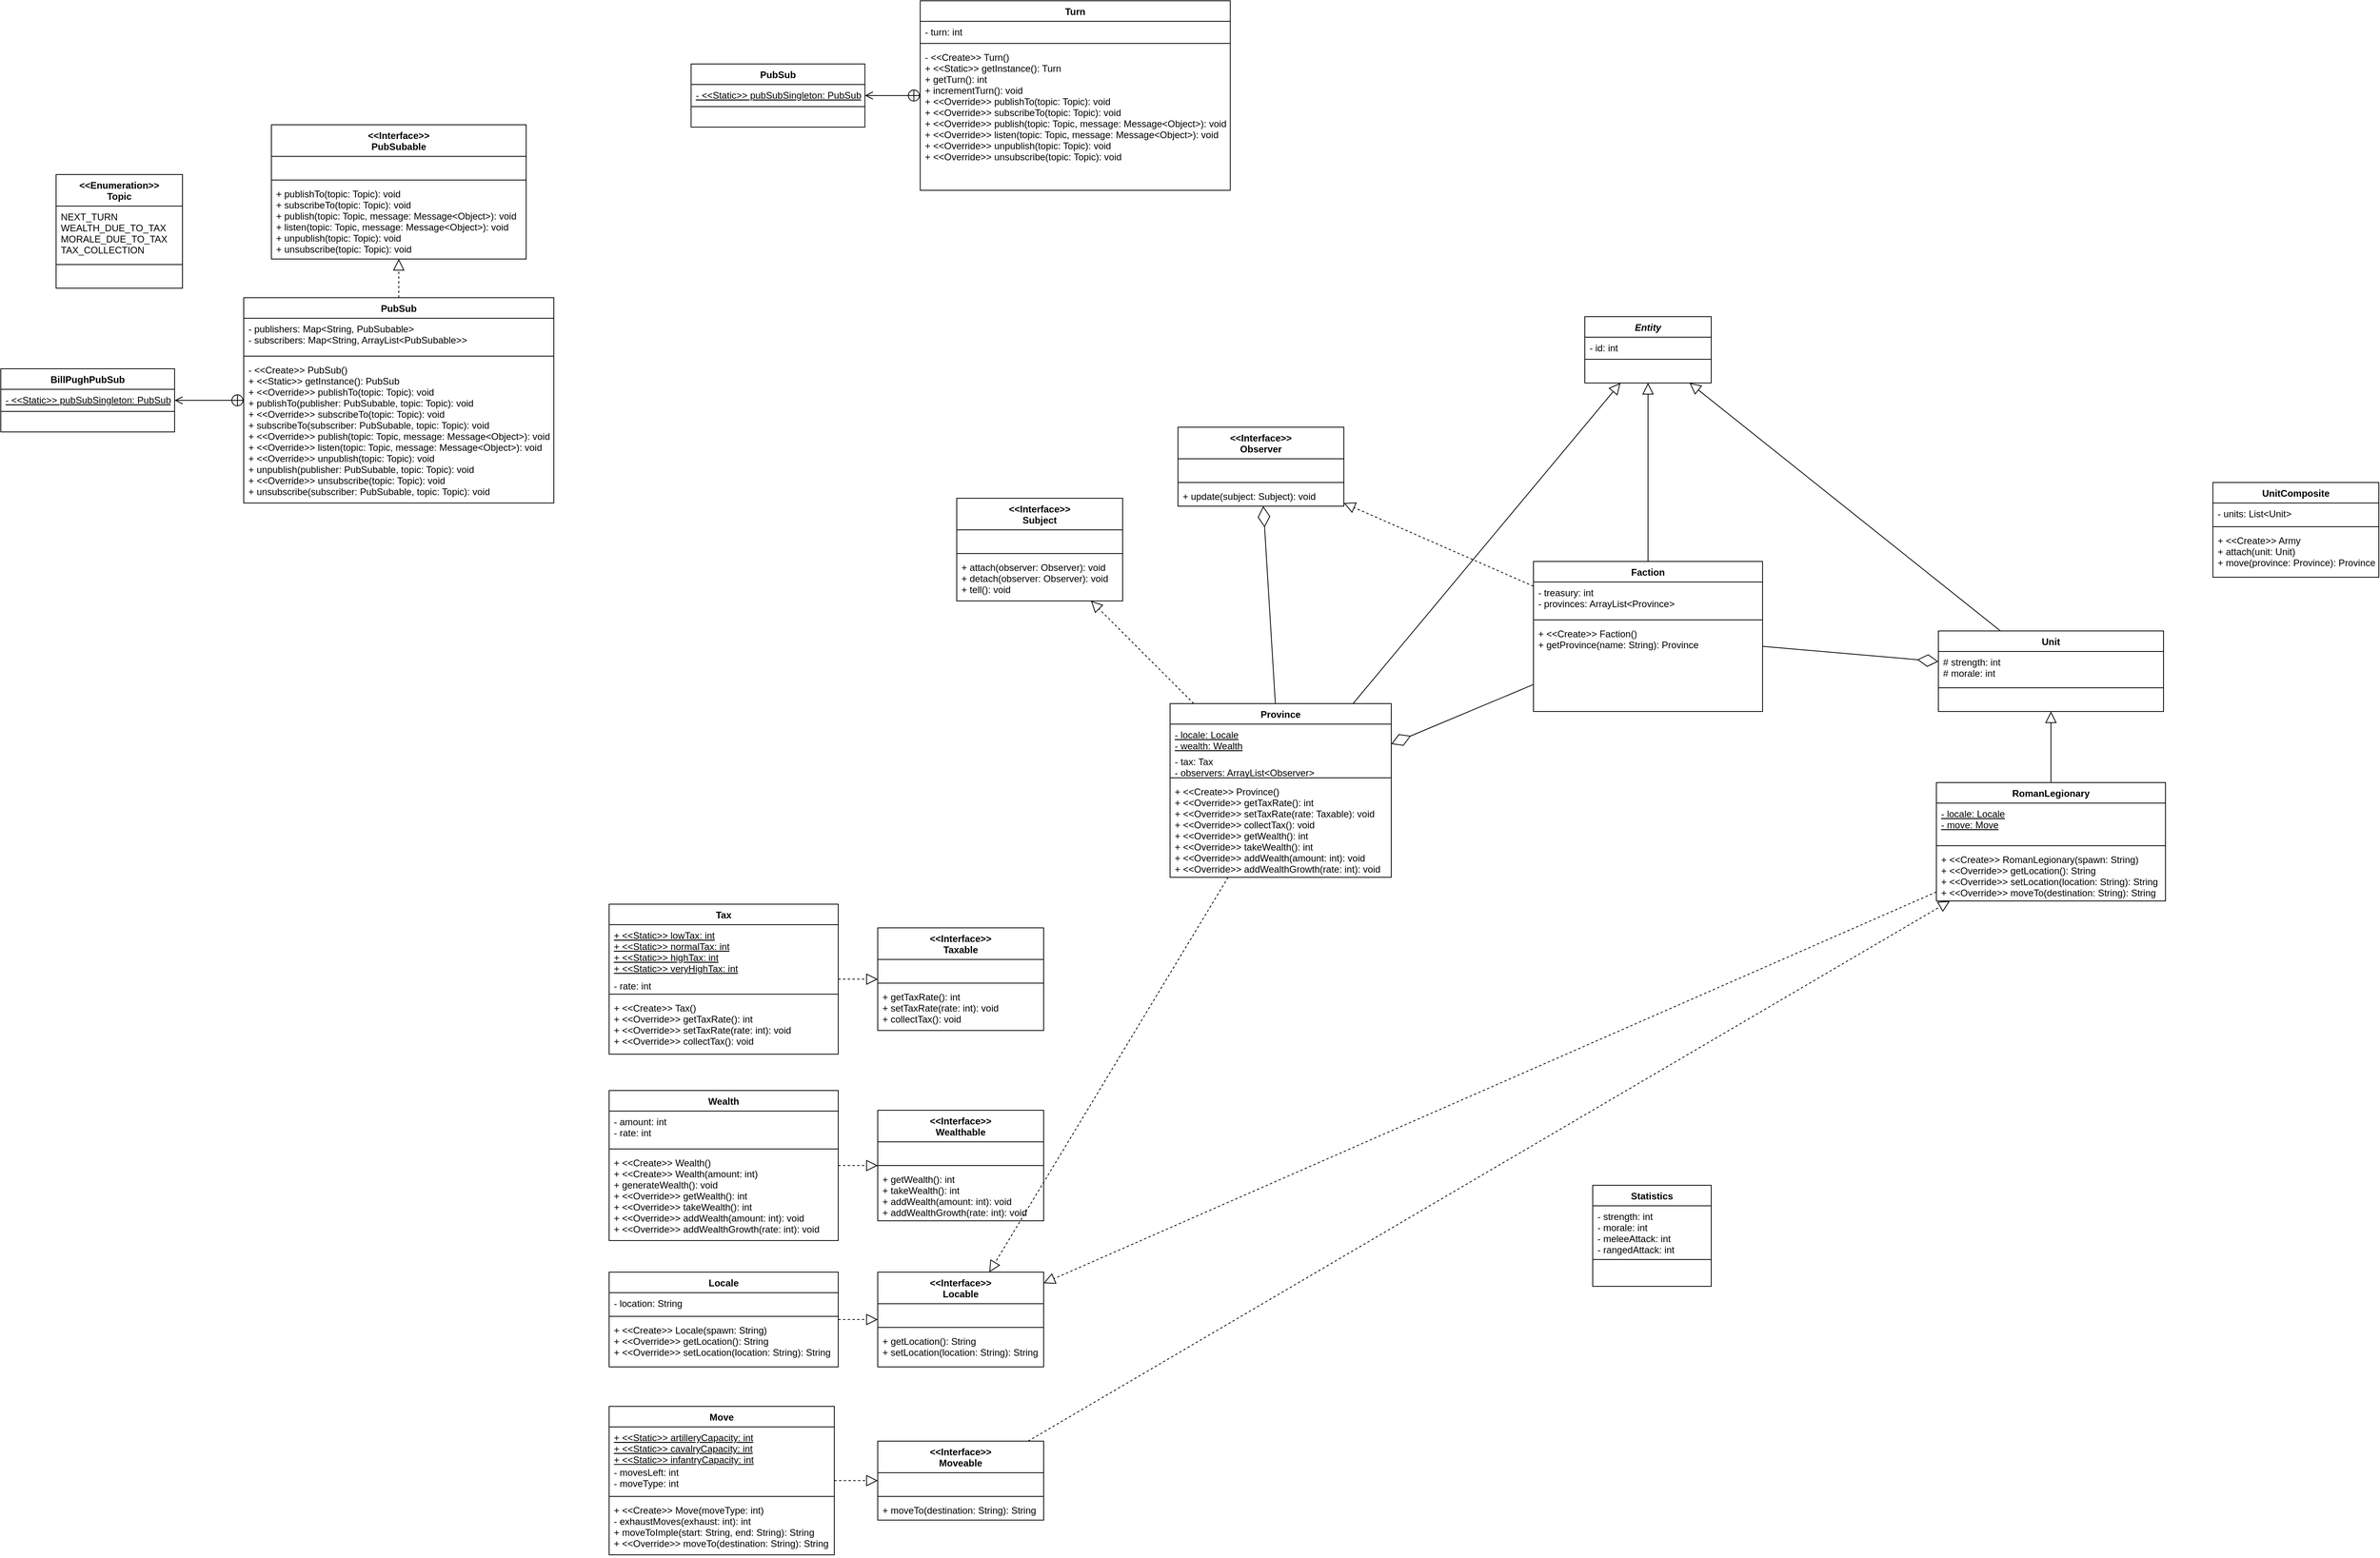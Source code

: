 <mxfile version="13.6.5">
    <diagram id="6988qr3DfwMfVrB6cIxQ" name="Page-1">
        <mxGraphModel dx="6647" dy="4446" grid="1" gridSize="10" guides="1" tooltips="1" connect="1" arrows="1" fold="1" page="1" pageScale="1" pageWidth="4681" pageHeight="3300" math="0" shadow="0">
            <root>
                <mxCell id="0"/>
                <mxCell id="1" parent="0"/>
                <mxCell id="2" value="RomanLegionary" style="swimlane;fontStyle=1;align=center;verticalAlign=top;childLayout=stackLayout;horizontal=1;startSize=26;horizontalStack=0;resizeParent=1;resizeParentMax=0;resizeLast=0;collapsible=1;marginBottom=0;" parent="1" vertex="1">
                    <mxGeometry x="360" y="40" width="290" height="150" as="geometry"/>
                </mxCell>
                <mxCell id="3" value="- locale: Locale&#10;- move: Move" style="text;strokeColor=none;fillColor=none;align=left;verticalAlign=top;spacingLeft=4;spacingRight=4;overflow=hidden;rotatable=0;points=[[0,0.5],[1,0.5]];portConstraint=eastwest;fontStyle=4" parent="2" vertex="1">
                    <mxGeometry y="26" width="290" height="50" as="geometry"/>
                </mxCell>
                <mxCell id="4" value="" style="line;strokeWidth=1;fillColor=none;align=left;verticalAlign=middle;spacingTop=-1;spacingLeft=3;spacingRight=3;rotatable=0;labelPosition=right;points=[];portConstraint=eastwest;" parent="2" vertex="1">
                    <mxGeometry y="76" width="290" height="8" as="geometry"/>
                </mxCell>
                <mxCell id="5" value="+ &lt;&lt;Create&gt;&gt; RomanLegionary(spawn: String)&#10;+ &lt;&lt;Override&gt;&gt; getLocation(): String&#10;+ &lt;&lt;Override&gt;&gt; setLocation(location: String): String&#10;+ &lt;&lt;Override&gt;&gt; moveTo(destination: String): String" style="text;strokeColor=none;fillColor=none;align=left;verticalAlign=top;spacingLeft=4;spacingRight=4;overflow=hidden;rotatable=0;points=[[0,0.5],[1,0.5]];portConstraint=eastwest;" parent="2" vertex="1">
                    <mxGeometry y="84" width="290" height="66" as="geometry"/>
                </mxCell>
                <mxCell id="86" value="" style="endArrow=block;endFill=0;endSize=12;html=1;" parent="1" source="2" target="6" edge="1">
                    <mxGeometry width="160" relative="1" as="geometry">
                        <mxPoint x="100" y="82.66" as="sourcePoint"/>
                        <mxPoint x="260" y="82.66" as="targetPoint"/>
                    </mxGeometry>
                </mxCell>
                <mxCell id="114" value="" style="endArrow=block;dashed=1;endFill=0;endSize=12;html=1;" parent="1" source="109" target="101" edge="1">
                    <mxGeometry width="160" relative="1" as="geometry">
                        <mxPoint x="83.705" y="450.0" as="sourcePoint"/>
                        <mxPoint x="126.286" y="390.0" as="targetPoint"/>
                    </mxGeometry>
                </mxCell>
                <mxCell id="115" value="" style="endArrow=block;dashed=1;endFill=0;endSize=12;html=1;" parent="1" source="2" target="101" edge="1">
                    <mxGeometry width="160" relative="1" as="geometry">
                        <mxPoint x="200" y="140" as="sourcePoint"/>
                        <mxPoint x="-40.325" y="292" as="targetPoint"/>
                    </mxGeometry>
                </mxCell>
                <mxCell id="153" value="" style="endArrow=block;dashed=1;endFill=0;endSize=12;html=1;" parent="1" source="68" target="249" edge="1">
                    <mxGeometry width="160" relative="1" as="geometry">
                        <mxPoint x="-630" y="-20" as="sourcePoint"/>
                        <mxPoint x="-730" y="-90" as="targetPoint"/>
                    </mxGeometry>
                </mxCell>
                <mxCell id="176" value="" style="endArrow=block;dashed=1;endFill=0;endSize=12;html=1;" parent="1" source="167" target="2" edge="1">
                    <mxGeometry width="160" relative="1" as="geometry">
                        <mxPoint x="219.17" y="-250" as="sourcePoint"/>
                        <mxPoint x="219.17" y="-340" as="targetPoint"/>
                    </mxGeometry>
                </mxCell>
                <mxCell id="177" value="" style="endArrow=block;dashed=1;endFill=0;endSize=12;html=1;" parent="1" source="171" target="167" edge="1">
                    <mxGeometry width="160" relative="1" as="geometry">
                        <mxPoint x="682.5" y="446.004" as="sourcePoint"/>
                        <mxPoint x="767.5" y="412.914" as="targetPoint"/>
                    </mxGeometry>
                </mxCell>
                <mxCell id="141" value="UnitComposite" style="swimlane;fontStyle=1;align=center;verticalAlign=top;childLayout=stackLayout;horizontal=1;startSize=26;horizontalStack=0;resizeParent=1;resizeParentMax=0;resizeLast=0;collapsible=1;marginBottom=0;" parent="1" vertex="1">
                    <mxGeometry x="710" y="-340" width="210" height="120" as="geometry"/>
                </mxCell>
                <mxCell id="142" value="- units: List&lt;Unit&gt;" style="text;strokeColor=none;fillColor=none;align=left;verticalAlign=top;spacingLeft=4;spacingRight=4;overflow=hidden;rotatable=0;points=[[0,0.5],[1,0.5]];portConstraint=eastwest;" parent="141" vertex="1">
                    <mxGeometry y="26" width="210" height="26" as="geometry"/>
                </mxCell>
                <mxCell id="143" value="" style="line;strokeWidth=1;fillColor=none;align=left;verticalAlign=middle;spacingTop=-1;spacingLeft=3;spacingRight=3;rotatable=0;labelPosition=right;points=[];portConstraint=eastwest;" parent="141" vertex="1">
                    <mxGeometry y="52" width="210" height="8" as="geometry"/>
                </mxCell>
                <mxCell id="144" value="+ &lt;&lt;Create&gt;&gt; Army&#10;+ attach(unit: Unit)&#10;+ move(province: Province): Province" style="text;strokeColor=none;fillColor=none;align=left;verticalAlign=top;spacingLeft=4;spacingRight=4;overflow=hidden;rotatable=0;points=[[0,0.5],[1,0.5]];portConstraint=eastwest;" parent="141" vertex="1">
                    <mxGeometry y="60" width="210" height="60" as="geometry"/>
                </mxCell>
                <mxCell id="191" value="" style="endArrow=block;dashed=1;endFill=0;endSize=12;html=1;" parent="1" source="196" target="192" edge="1">
                    <mxGeometry width="160" relative="1" as="geometry">
                        <mxPoint x="-356.295" y="460.0" as="sourcePoint"/>
                        <mxPoint x="-313.714" y="400.0" as="targetPoint"/>
                    </mxGeometry>
                </mxCell>
                <mxCell id="200" value="" style="endArrow=block;dashed=1;endFill=0;endSize=12;html=1;" parent="1" source="201" target="205" edge="1">
                    <mxGeometry width="160" relative="1" as="geometry">
                        <mxPoint x="-736.295" y="460.0" as="sourcePoint"/>
                        <mxPoint x="-693.714" y="400.0" as="targetPoint"/>
                    </mxGeometry>
                </mxCell>
                <mxCell id="236" value="" style="endArrow=block;dashed=1;endFill=0;endSize=12;html=1;" parent="1" source="68" target="101" edge="1">
                    <mxGeometry width="160" relative="1" as="geometry">
                        <mxPoint x="-259.998" y="48" as="sourcePoint"/>
                        <mxPoint x="-168.262" y="168" as="targetPoint"/>
                    </mxGeometry>
                </mxCell>
                <mxCell id="209" value="Faction" style="swimlane;fontStyle=1;align=center;verticalAlign=top;childLayout=stackLayout;horizontal=1;startSize=26;horizontalStack=0;resizeParent=1;resizeParentMax=0;resizeLast=0;collapsible=1;marginBottom=0;" parent="1" vertex="1">
                    <mxGeometry x="-150" y="-240" width="290" height="190" as="geometry"/>
                </mxCell>
                <mxCell id="210" value="- treasury: int&#10;- provinces: ArrayList&lt;Province&gt;" style="text;strokeColor=none;fillColor=none;align=left;verticalAlign=top;spacingLeft=4;spacingRight=4;overflow=hidden;rotatable=0;points=[[0,0.5],[1,0.5]];portConstraint=eastwest;fontStyle=0" parent="209" vertex="1">
                    <mxGeometry y="26" width="290" height="44" as="geometry"/>
                </mxCell>
                <mxCell id="211" value="" style="line;strokeWidth=1;fillColor=none;align=left;verticalAlign=middle;spacingTop=-1;spacingLeft=3;spacingRight=3;rotatable=0;labelPosition=right;points=[];portConstraint=eastwest;" parent="209" vertex="1">
                    <mxGeometry y="70" width="290" height="8" as="geometry"/>
                </mxCell>
                <mxCell id="212" value="+ &lt;&lt;Create&gt;&gt; Faction()&#10;+ getProvince(name: String): Province" style="text;strokeColor=none;fillColor=none;align=left;verticalAlign=top;spacingLeft=4;spacingRight=4;overflow=hidden;rotatable=0;points=[[0,0.5],[1,0.5]];portConstraint=eastwest;" parent="209" vertex="1">
                    <mxGeometry y="78" width="290" height="112" as="geometry"/>
                </mxCell>
                <mxCell id="158" value="Entity" style="swimlane;fontStyle=3;align=center;verticalAlign=top;childLayout=stackLayout;horizontal=1;startSize=26;horizontalStack=0;resizeParent=1;resizeParentMax=0;resizeLast=0;collapsible=1;marginBottom=0;" parent="1" vertex="1">
                    <mxGeometry x="-85" y="-550" width="160" height="84" as="geometry"/>
                </mxCell>
                <mxCell id="159" value="- id: int" style="text;strokeColor=none;fillColor=none;align=left;verticalAlign=top;spacingLeft=4;spacingRight=4;overflow=hidden;rotatable=0;points=[[0,0.5],[1,0.5]];portConstraint=eastwest;" parent="158" vertex="1">
                    <mxGeometry y="26" width="160" height="24" as="geometry"/>
                </mxCell>
                <mxCell id="160" value="" style="line;strokeWidth=1;fillColor=none;align=left;verticalAlign=middle;spacingTop=-1;spacingLeft=3;spacingRight=3;rotatable=0;labelPosition=right;points=[];portConstraint=eastwest;" parent="158" vertex="1">
                    <mxGeometry y="50" width="160" height="8" as="geometry"/>
                </mxCell>
                <mxCell id="161" value=" " style="text;strokeColor=none;fillColor=none;align=left;verticalAlign=top;spacingLeft=4;spacingRight=4;overflow=hidden;rotatable=0;points=[[0,0.5],[1,0.5]];portConstraint=eastwest;" parent="158" vertex="1">
                    <mxGeometry y="58" width="160" height="26" as="geometry"/>
                </mxCell>
                <mxCell id="6" value="Unit" style="swimlane;fontStyle=1;align=center;verticalAlign=top;childLayout=stackLayout;horizontal=1;startSize=26;horizontalStack=0;resizeParent=1;resizeParentMax=0;resizeLast=0;collapsible=1;marginBottom=0;" parent="1" vertex="1">
                    <mxGeometry x="362.5" y="-152" width="285" height="102" as="geometry"/>
                </mxCell>
                <mxCell id="7" value="# strength: int&#10;# morale: int" style="text;strokeColor=none;fillColor=none;align=left;verticalAlign=top;spacingLeft=4;spacingRight=4;overflow=hidden;rotatable=0;points=[[0,0.5],[1,0.5]];portConstraint=eastwest;" parent="6" vertex="1">
                    <mxGeometry y="26" width="285" height="42" as="geometry"/>
                </mxCell>
                <mxCell id="8" value="" style="line;strokeWidth=1;fillColor=none;align=left;verticalAlign=middle;spacingTop=-1;spacingLeft=3;spacingRight=3;rotatable=0;labelPosition=right;points=[];portConstraint=eastwest;" parent="6" vertex="1">
                    <mxGeometry y="68" width="285" height="8" as="geometry"/>
                </mxCell>
                <mxCell id="9" value=" " style="text;strokeColor=none;fillColor=none;align=left;verticalAlign=top;spacingLeft=4;spacingRight=4;overflow=hidden;rotatable=0;points=[[0,0.5],[1,0.5]];portConstraint=eastwest;" parent="6" vertex="1">
                    <mxGeometry y="76" width="285" height="26" as="geometry"/>
                </mxCell>
                <mxCell id="239" value="" style="endArrow=diamondThin;endFill=0;endSize=24;html=1;" parent="1" source="209" target="6" edge="1">
                    <mxGeometry width="160" relative="1" as="geometry">
                        <mxPoint x="-30" y="90" as="sourcePoint"/>
                        <mxPoint x="130" y="90" as="targetPoint"/>
                    </mxGeometry>
                </mxCell>
                <mxCell id="241" value="" style="endArrow=diamondThin;endFill=0;endSize=24;html=1;" parent="1" source="209" target="68" edge="1">
                    <mxGeometry width="160" relative="1" as="geometry">
                        <mxPoint x="-320" y="-19.0" as="sourcePoint"/>
                        <mxPoint x="-97.5" y="0.196" as="targetPoint"/>
                    </mxGeometry>
                </mxCell>
                <mxCell id="242" value="" style="endArrow=block;endFill=0;endSize=12;html=1;" parent="1" source="68" target="158" edge="1">
                    <mxGeometry width="160" relative="1" as="geometry">
                        <mxPoint x="-270" y="-200" as="sourcePoint"/>
                        <mxPoint x="-270" y="-290" as="targetPoint"/>
                    </mxGeometry>
                </mxCell>
                <mxCell id="243" value="" style="endArrow=block;endFill=0;endSize=12;html=1;" parent="1" source="209" target="158" edge="1">
                    <mxGeometry width="160" relative="1" as="geometry">
                        <mxPoint x="-418.333" y="10" as="sourcePoint"/>
                        <mxPoint x="-30" y="-456" as="targetPoint"/>
                    </mxGeometry>
                </mxCell>
                <mxCell id="244" value="" style="endArrow=block;endFill=0;endSize=12;html=1;" parent="1" source="6" target="158" edge="1">
                    <mxGeometry width="160" relative="1" as="geometry">
                        <mxPoint x="280" y="-284" as="sourcePoint"/>
                        <mxPoint x="280" y="-510" as="targetPoint"/>
                    </mxGeometry>
                </mxCell>
                <mxCell id="253" value="" style="endArrow=block;dashed=1;endFill=0;endSize=12;html=1;" parent="1" source="209" target="245" edge="1">
                    <mxGeometry width="160" relative="1" as="geometry">
                        <mxPoint x="-119.62" y="-282.957" as="sourcePoint"/>
                        <mxPoint x="-290.0" y="-400.0" as="targetPoint"/>
                    </mxGeometry>
                </mxCell>
                <mxCell id="254" value="" style="endArrow=diamondThin;endFill=0;endSize=24;html=1;" parent="1" source="68" target="245" edge="1">
                    <mxGeometry width="160" relative="1" as="geometry">
                        <mxPoint x="-320" y="-257.615" as="sourcePoint"/>
                        <mxPoint x="-570" y="-152.003" as="targetPoint"/>
                    </mxGeometry>
                </mxCell>
                <mxCell id="245" value="&lt;&lt;Interface&gt;&gt;&#10;Observer" style="swimlane;fontStyle=1;align=center;verticalAlign=top;childLayout=stackLayout;horizontal=1;startSize=40;horizontalStack=0;resizeParent=1;resizeParentMax=0;resizeLast=0;collapsible=1;marginBottom=0;" parent="1" vertex="1">
                    <mxGeometry x="-600" y="-410" width="210" height="100" as="geometry"/>
                </mxCell>
                <mxCell id="246" value=" " style="text;strokeColor=none;fillColor=none;align=left;verticalAlign=top;spacingLeft=4;spacingRight=4;overflow=hidden;rotatable=0;points=[[0,0.5],[1,0.5]];portConstraint=eastwest;" parent="245" vertex="1">
                    <mxGeometry y="40" width="210" height="26" as="geometry"/>
                </mxCell>
                <mxCell id="247" value="" style="line;strokeWidth=1;fillColor=none;align=left;verticalAlign=middle;spacingTop=-1;spacingLeft=3;spacingRight=3;rotatable=0;labelPosition=right;points=[];portConstraint=eastwest;" parent="245" vertex="1">
                    <mxGeometry y="66" width="210" height="8" as="geometry"/>
                </mxCell>
                <mxCell id="248" value="+ update(subject: Subject): void" style="text;strokeColor=none;fillColor=none;align=left;verticalAlign=top;spacingLeft=4;spacingRight=4;overflow=hidden;rotatable=0;points=[[0,0.5],[1,0.5]];portConstraint=eastwest;" parent="245" vertex="1">
                    <mxGeometry y="74" width="210" height="26" as="geometry"/>
                </mxCell>
                <mxCell id="68" value="Province" style="swimlane;fontStyle=1;align=center;verticalAlign=top;childLayout=stackLayout;horizontal=1;startSize=26;horizontalStack=0;resizeParent=1;resizeParentMax=0;resizeLast=0;collapsible=1;marginBottom=0;" parent="1" vertex="1">
                    <mxGeometry x="-610" y="-60" width="280" height="220" as="geometry"/>
                </mxCell>
                <mxCell id="69" value="- locale: Locale&#10;- wealth: Wealth" style="text;strokeColor=none;fillColor=none;align=left;verticalAlign=top;spacingLeft=4;spacingRight=4;overflow=hidden;rotatable=0;points=[[0,0.5],[1,0.5]];portConstraint=eastwest;fontStyle=4" parent="68" vertex="1">
                    <mxGeometry y="26" width="280" height="34" as="geometry"/>
                </mxCell>
                <mxCell id="237" value="- tax: Tax&#10;- observers: ArrayList&lt;Observer&gt;" style="text;strokeColor=none;fillColor=none;align=left;verticalAlign=top;spacingLeft=4;spacingRight=4;overflow=hidden;rotatable=0;points=[[0,0.5],[1,0.5]];portConstraint=eastwest;" parent="68" vertex="1">
                    <mxGeometry y="60" width="280" height="30" as="geometry"/>
                </mxCell>
                <mxCell id="70" value="" style="line;strokeWidth=1;fillColor=none;align=left;verticalAlign=middle;spacingTop=-1;spacingLeft=3;spacingRight=3;rotatable=0;labelPosition=right;points=[];portConstraint=eastwest;" parent="68" vertex="1">
                    <mxGeometry y="90" width="280" height="8" as="geometry"/>
                </mxCell>
                <mxCell id="71" value="+ &lt;&lt;Create&gt;&gt; Province()&#10;+ &lt;&lt;Override&gt;&gt; getTaxRate(): int&#10;+ &lt;&lt;Override&gt;&gt; setTaxRate(rate: Taxable): void&#10;+ &lt;&lt;Override&gt;&gt; collectTax(): void&#10;+ &lt;&lt;Override&gt;&gt; getWealth(): int&#10;+ &lt;&lt;Override&gt;&gt; takeWealth(): int&#10;+ &lt;&lt;Override&gt;&gt; addWealth(amount: int): void&#10;+ &lt;&lt;Override&gt;&gt; addWealthGrowth(rate: int): void" style="text;strokeColor=none;fillColor=none;align=left;verticalAlign=top;spacingLeft=4;spacingRight=4;overflow=hidden;rotatable=0;points=[[0,0.5],[1,0.5]];portConstraint=eastwest;" parent="68" vertex="1">
                    <mxGeometry y="98" width="280" height="122" as="geometry"/>
                </mxCell>
                <mxCell id="249" value="&lt;&lt;Interface&gt;&gt;&#10;Subject" style="swimlane;fontStyle=1;align=center;verticalAlign=top;childLayout=stackLayout;horizontal=1;startSize=40;horizontalStack=0;resizeParent=1;resizeParentMax=0;resizeLast=0;collapsible=1;marginBottom=0;" parent="1" vertex="1">
                    <mxGeometry x="-880" y="-320" width="210" height="130" as="geometry"/>
                </mxCell>
                <mxCell id="250" value=" " style="text;strokeColor=none;fillColor=none;align=left;verticalAlign=top;spacingLeft=4;spacingRight=4;overflow=hidden;rotatable=0;points=[[0,0.5],[1,0.5]];portConstraint=eastwest;" parent="249" vertex="1">
                    <mxGeometry y="40" width="210" height="26" as="geometry"/>
                </mxCell>
                <mxCell id="251" value="" style="line;strokeWidth=1;fillColor=none;align=left;verticalAlign=middle;spacingTop=-1;spacingLeft=3;spacingRight=3;rotatable=0;labelPosition=right;points=[];portConstraint=eastwest;" parent="249" vertex="1">
                    <mxGeometry y="66" width="210" height="8" as="geometry"/>
                </mxCell>
                <mxCell id="252" value="+ attach(observer: Observer): void&#10;+ detach(observer: Observer): void&#10;+ tell(): void" style="text;strokeColor=none;fillColor=none;align=left;verticalAlign=top;spacingLeft=4;spacingRight=4;overflow=hidden;rotatable=0;points=[[0,0.5],[1,0.5]];portConstraint=eastwest;" parent="249" vertex="1">
                    <mxGeometry y="74" width="210" height="56" as="geometry"/>
                </mxCell>
                <mxCell id="269" value="" style="endArrow=block;dashed=1;endFill=0;endSize=12;html=1;" edge="1" parent="1" source="265" target="261">
                    <mxGeometry width="160" relative="1" as="geometry">
                        <mxPoint x="-1265" y="-439" as="sourcePoint"/>
                        <mxPoint x="-1395" y="-569" as="targetPoint"/>
                    </mxGeometry>
                </mxCell>
                <mxCell id="201" value="Tax" style="swimlane;fontStyle=1;align=center;verticalAlign=top;childLayout=stackLayout;horizontal=1;startSize=26;horizontalStack=0;resizeParent=1;resizeParentMax=0;resizeLast=0;collapsible=1;marginBottom=0;" parent="1" vertex="1">
                    <mxGeometry x="-1320" y="194" width="290" height="190" as="geometry"/>
                </mxCell>
                <mxCell id="256" value="+ &lt;&lt;Static&gt;&gt; lowTax: int&#10;+ &lt;&lt;Static&gt;&gt; normalTax: int&#10;+ &lt;&lt;Static&gt;&gt; highTax: int&#10;+ &lt;&lt;Static&gt;&gt; veryHighTax: int" style="text;strokeColor=none;fillColor=none;align=left;verticalAlign=top;spacingLeft=4;spacingRight=4;overflow=hidden;rotatable=0;points=[[0,0.5],[1,0.5]];portConstraint=eastwest;fontStyle=4" parent="201" vertex="1">
                    <mxGeometry y="26" width="290" height="64" as="geometry"/>
                </mxCell>
                <mxCell id="202" value="- rate: int" style="text;strokeColor=none;fillColor=none;align=left;verticalAlign=top;spacingLeft=4;spacingRight=4;overflow=hidden;rotatable=0;points=[[0,0.5],[1,0.5]];portConstraint=eastwest;fontStyle=0" parent="201" vertex="1">
                    <mxGeometry y="90" width="290" height="20" as="geometry"/>
                </mxCell>
                <mxCell id="203" value="" style="line;strokeWidth=1;fillColor=none;align=left;verticalAlign=middle;spacingTop=-1;spacingLeft=3;spacingRight=3;rotatable=0;labelPosition=right;points=[];portConstraint=eastwest;" parent="201" vertex="1">
                    <mxGeometry y="110" width="290" height="8" as="geometry"/>
                </mxCell>
                <mxCell id="204" value="+ &lt;&lt;Create&gt;&gt; Tax()&#10;+ &lt;&lt;Override&gt;&gt; getTaxRate(): int&#10;+ &lt;&lt;Override&gt;&gt; setTaxRate(rate: int): void&#10;+ &lt;&lt;Override&gt;&gt; collectTax(): void" style="text;strokeColor=none;fillColor=none;align=left;verticalAlign=top;spacingLeft=4;spacingRight=4;overflow=hidden;rotatable=0;points=[[0,0.5],[1,0.5]];portConstraint=eastwest;" parent="201" vertex="1">
                    <mxGeometry y="118" width="290" height="72" as="geometry"/>
                </mxCell>
                <mxCell id="205" value="&lt;&lt;Interface&gt;&gt;&#10;Taxable" style="swimlane;fontStyle=1;align=center;verticalAlign=top;childLayout=stackLayout;horizontal=1;startSize=40;horizontalStack=0;resizeParent=1;resizeParentMax=0;resizeLast=0;collapsible=1;marginBottom=0;" parent="1" vertex="1">
                    <mxGeometry x="-980" y="224" width="210" height="130" as="geometry"/>
                </mxCell>
                <mxCell id="206" value=" " style="text;strokeColor=none;fillColor=none;align=left;verticalAlign=top;spacingLeft=4;spacingRight=4;overflow=hidden;rotatable=0;points=[[0,0.5],[1,0.5]];portConstraint=eastwest;" parent="205" vertex="1">
                    <mxGeometry y="40" width="210" height="26" as="geometry"/>
                </mxCell>
                <mxCell id="207" value="" style="line;strokeWidth=1;fillColor=none;align=left;verticalAlign=middle;spacingTop=-1;spacingLeft=3;spacingRight=3;rotatable=0;labelPosition=right;points=[];portConstraint=eastwest;" parent="205" vertex="1">
                    <mxGeometry y="66" width="210" height="8" as="geometry"/>
                </mxCell>
                <mxCell id="208" value="+ getTaxRate(): int&#10;+ setTaxRate(rate: int): void&#10;+ collectTax(): void" style="text;strokeColor=none;fillColor=none;align=left;verticalAlign=top;spacingLeft=4;spacingRight=4;overflow=hidden;rotatable=0;points=[[0,0.5],[1,0.5]];portConstraint=eastwest;" parent="205" vertex="1">
                    <mxGeometry y="74" width="210" height="56" as="geometry"/>
                </mxCell>
                <mxCell id="196" value="Wealth" style="swimlane;fontStyle=1;align=center;verticalAlign=top;childLayout=stackLayout;horizontal=1;startSize=26;horizontalStack=0;resizeParent=1;resizeParentMax=0;resizeLast=0;collapsible=1;marginBottom=0;" parent="1" vertex="1">
                    <mxGeometry x="-1320" y="430" width="290" height="190" as="geometry"/>
                </mxCell>
                <mxCell id="197" value="- amount: int&#10;- rate: int" style="text;strokeColor=none;fillColor=none;align=left;verticalAlign=top;spacingLeft=4;spacingRight=4;overflow=hidden;rotatable=0;points=[[0,0.5],[1,0.5]];portConstraint=eastwest;fontStyle=0" parent="196" vertex="1">
                    <mxGeometry y="26" width="290" height="44" as="geometry"/>
                </mxCell>
                <mxCell id="198" value="" style="line;strokeWidth=1;fillColor=none;align=left;verticalAlign=middle;spacingTop=-1;spacingLeft=3;spacingRight=3;rotatable=0;labelPosition=right;points=[];portConstraint=eastwest;" parent="196" vertex="1">
                    <mxGeometry y="70" width="290" height="8" as="geometry"/>
                </mxCell>
                <mxCell id="199" value="+ &lt;&lt;Create&gt;&gt; Wealth()&#10;+ &lt;&lt;Create&gt;&gt; Wealth(amount: int)&#10;+ generateWealth(): void&#10;+ &lt;&lt;Override&gt;&gt; getWealth(): int&#10;+ &lt;&lt;Override&gt;&gt; takeWealth(): int&#10;+ &lt;&lt;Override&gt;&gt; addWealth(amount: int): void&#10;+ &lt;&lt;Override&gt;&gt; addWealthGrowth(rate: int): void" style="text;strokeColor=none;fillColor=none;align=left;verticalAlign=top;spacingLeft=4;spacingRight=4;overflow=hidden;rotatable=0;points=[[0,0.5],[1,0.5]];portConstraint=eastwest;" parent="196" vertex="1">
                    <mxGeometry y="78" width="290" height="112" as="geometry"/>
                </mxCell>
                <mxCell id="192" value="&lt;&lt;Interface&gt;&gt;&#10;Wealthable" style="swimlane;fontStyle=1;align=center;verticalAlign=top;childLayout=stackLayout;horizontal=1;startSize=40;horizontalStack=0;resizeParent=1;resizeParentMax=0;resizeLast=0;collapsible=1;marginBottom=0;" parent="1" vertex="1">
                    <mxGeometry x="-980" y="455" width="210" height="140" as="geometry"/>
                </mxCell>
                <mxCell id="193" value=" " style="text;strokeColor=none;fillColor=none;align=left;verticalAlign=top;spacingLeft=4;spacingRight=4;overflow=hidden;rotatable=0;points=[[0,0.5],[1,0.5]];portConstraint=eastwest;" parent="192" vertex="1">
                    <mxGeometry y="40" width="210" height="26" as="geometry"/>
                </mxCell>
                <mxCell id="194" value="" style="line;strokeWidth=1;fillColor=none;align=left;verticalAlign=middle;spacingTop=-1;spacingLeft=3;spacingRight=3;rotatable=0;labelPosition=right;points=[];portConstraint=eastwest;" parent="192" vertex="1">
                    <mxGeometry y="66" width="210" height="8" as="geometry"/>
                </mxCell>
                <mxCell id="195" value="+ getWealth(): int&#10;+ takeWealth(): int&#10;+ addWealth(amount: int): void&#10;+ addWealthGrowth(rate: int): void" style="text;strokeColor=none;fillColor=none;align=left;verticalAlign=top;spacingLeft=4;spacingRight=4;overflow=hidden;rotatable=0;points=[[0,0.5],[1,0.5]];portConstraint=eastwest;" parent="192" vertex="1">
                    <mxGeometry y="74" width="210" height="66" as="geometry"/>
                </mxCell>
                <mxCell id="109" value="Locale" style="swimlane;fontStyle=1;align=center;verticalAlign=top;childLayout=stackLayout;horizontal=1;startSize=26;horizontalStack=0;resizeParent=1;resizeParentMax=0;resizeLast=0;collapsible=1;marginBottom=0;" parent="1" vertex="1">
                    <mxGeometry x="-1320" y="660" width="290" height="120" as="geometry"/>
                </mxCell>
                <mxCell id="110" value="- location: String" style="text;strokeColor=none;fillColor=none;align=left;verticalAlign=top;spacingLeft=4;spacingRight=4;overflow=hidden;rotatable=0;points=[[0,0.5],[1,0.5]];portConstraint=eastwest;fontStyle=0" parent="109" vertex="1">
                    <mxGeometry y="26" width="290" height="26" as="geometry"/>
                </mxCell>
                <mxCell id="111" value="" style="line;strokeWidth=1;fillColor=none;align=left;verticalAlign=middle;spacingTop=-1;spacingLeft=3;spacingRight=3;rotatable=0;labelPosition=right;points=[];portConstraint=eastwest;" parent="109" vertex="1">
                    <mxGeometry y="52" width="290" height="8" as="geometry"/>
                </mxCell>
                <mxCell id="112" value="+ &lt;&lt;Create&gt;&gt; Locale(spawn: String)&#10;+ &lt;&lt;Override&gt;&gt; getLocation(): String&#10;+ &lt;&lt;Override&gt;&gt; setLocation(location: String): String" style="text;strokeColor=none;fillColor=none;align=left;verticalAlign=top;spacingLeft=4;spacingRight=4;overflow=hidden;rotatable=0;points=[[0,0.5],[1,0.5]];portConstraint=eastwest;" parent="109" vertex="1">
                    <mxGeometry y="60" width="290" height="60" as="geometry"/>
                </mxCell>
                <mxCell id="101" value="&lt;&lt;Interface&gt;&gt;&#10;Locable" style="swimlane;fontStyle=1;align=center;verticalAlign=top;childLayout=stackLayout;horizontal=1;startSize=40;horizontalStack=0;resizeParent=1;resizeParentMax=0;resizeLast=0;collapsible=1;marginBottom=0;" parent="1" vertex="1">
                    <mxGeometry x="-980" y="660" width="210" height="120" as="geometry"/>
                </mxCell>
                <mxCell id="102" value=" " style="text;strokeColor=none;fillColor=none;align=left;verticalAlign=top;spacingLeft=4;spacingRight=4;overflow=hidden;rotatable=0;points=[[0,0.5],[1,0.5]];portConstraint=eastwest;" parent="101" vertex="1">
                    <mxGeometry y="40" width="210" height="26" as="geometry"/>
                </mxCell>
                <mxCell id="103" value="" style="line;strokeWidth=1;fillColor=none;align=left;verticalAlign=middle;spacingTop=-1;spacingLeft=3;spacingRight=3;rotatable=0;labelPosition=right;points=[];portConstraint=eastwest;" parent="101" vertex="1">
                    <mxGeometry y="66" width="210" height="8" as="geometry"/>
                </mxCell>
                <mxCell id="104" value="+ getLocation(): String&#10;+ setLocation(location: String): String" style="text;strokeColor=none;fillColor=none;align=left;verticalAlign=top;spacingLeft=4;spacingRight=4;overflow=hidden;rotatable=0;points=[[0,0.5],[1,0.5]];portConstraint=eastwest;" parent="101" vertex="1">
                    <mxGeometry y="74" width="210" height="46" as="geometry"/>
                </mxCell>
                <mxCell id="171" value="Move" style="swimlane;fontStyle=1;align=center;verticalAlign=top;childLayout=stackLayout;horizontal=1;startSize=26;horizontalStack=0;resizeParent=1;resizeParentMax=0;resizeLast=0;collapsible=1;marginBottom=0;" parent="1" vertex="1">
                    <mxGeometry x="-1320" y="830" width="285" height="188" as="geometry"/>
                </mxCell>
                <mxCell id="189" value="+ &lt;&lt;Static&gt;&gt; artilleryCapacity: int&#10;+ &lt;&lt;Static&gt;&gt; cavalryCapacity: int&#10;+ &lt;&lt;Static&gt;&gt; infantryCapacity: int" style="text;strokeColor=none;fillColor=none;align=left;verticalAlign=top;spacingLeft=4;spacingRight=4;overflow=hidden;rotatable=0;points=[[0,0.5],[1,0.5]];portConstraint=eastwest;fontStyle=4" parent="171" vertex="1">
                    <mxGeometry y="26" width="285" height="44" as="geometry"/>
                </mxCell>
                <mxCell id="190" value="- movesLeft: int&#10;- moveType: int" style="text;strokeColor=none;fillColor=none;align=left;verticalAlign=top;spacingLeft=4;spacingRight=4;overflow=hidden;rotatable=0;points=[[0,0.5],[1,0.5]];portConstraint=eastwest;fontStyle=0" parent="171" vertex="1">
                    <mxGeometry y="70" width="285" height="40" as="geometry"/>
                </mxCell>
                <mxCell id="173" value="" style="line;strokeWidth=1;fillColor=none;align=left;verticalAlign=middle;spacingTop=-1;spacingLeft=3;spacingRight=3;rotatable=0;labelPosition=right;points=[];portConstraint=eastwest;" parent="171" vertex="1">
                    <mxGeometry y="110" width="285" height="8" as="geometry"/>
                </mxCell>
                <mxCell id="174" value="+ &lt;&lt;Create&gt;&gt; Move(moveType: int)&#10;- exhaustMoves(exhaust: int): int&#10;+ moveToImple(start: String, end: String): String&#10;+ &lt;&lt;Override&gt;&gt; moveTo(destination: String): String" style="text;strokeColor=none;fillColor=none;align=left;verticalAlign=top;spacingLeft=4;spacingRight=4;overflow=hidden;rotatable=0;points=[[0,0.5],[1,0.5]];portConstraint=eastwest;" parent="171" vertex="1">
                    <mxGeometry y="118" width="285" height="70" as="geometry"/>
                </mxCell>
                <mxCell id="167" value="&lt;&lt;Interface&gt;&gt;&#10;Moveable" style="swimlane;fontStyle=1;align=center;verticalAlign=top;childLayout=stackLayout;horizontal=1;startSize=40;horizontalStack=0;resizeParent=1;resizeParentMax=0;resizeLast=0;collapsible=1;marginBottom=0;" parent="1" vertex="1">
                    <mxGeometry x="-980" y="874" width="210" height="100" as="geometry"/>
                </mxCell>
                <mxCell id="168" value=" " style="text;strokeColor=none;fillColor=none;align=left;verticalAlign=top;spacingLeft=4;spacingRight=4;overflow=hidden;rotatable=0;points=[[0,0.5],[1,0.5]];portConstraint=eastwest;" parent="167" vertex="1">
                    <mxGeometry y="40" width="210" height="26" as="geometry"/>
                </mxCell>
                <mxCell id="169" value="" style="line;strokeWidth=1;fillColor=none;align=left;verticalAlign=middle;spacingTop=-1;spacingLeft=3;spacingRight=3;rotatable=0;labelPosition=right;points=[];portConstraint=eastwest;" parent="167" vertex="1">
                    <mxGeometry y="66" width="210" height="8" as="geometry"/>
                </mxCell>
                <mxCell id="170" value="+ moveTo(destination: String): String" style="text;strokeColor=none;fillColor=none;align=left;verticalAlign=top;spacingLeft=4;spacingRight=4;overflow=hidden;rotatable=0;points=[[0,0.5],[1,0.5]];portConstraint=eastwest;" parent="167" vertex="1">
                    <mxGeometry y="74" width="210" height="26" as="geometry"/>
                </mxCell>
                <mxCell id="154" value="Statistics" style="swimlane;fontStyle=1;align=center;verticalAlign=top;childLayout=stackLayout;horizontal=1;startSize=26;horizontalStack=0;resizeParent=1;resizeParentMax=0;resizeLast=0;collapsible=1;marginBottom=0;" parent="1" vertex="1">
                    <mxGeometry x="-75" y="550" width="150" height="128" as="geometry"/>
                </mxCell>
                <mxCell id="155" value="- strength: int&#10;- morale: int&#10;- meleeAttack: int&#10;- rangedAttack: int" style="text;strokeColor=none;fillColor=none;align=left;verticalAlign=top;spacingLeft=4;spacingRight=4;overflow=hidden;rotatable=0;points=[[0,0.5],[1,0.5]];portConstraint=eastwest;fontStyle=0" parent="154" vertex="1">
                    <mxGeometry y="26" width="150" height="64" as="geometry"/>
                </mxCell>
                <mxCell id="156" value="" style="line;strokeWidth=1;fillColor=none;align=left;verticalAlign=middle;spacingTop=-1;spacingLeft=3;spacingRight=3;rotatable=0;labelPosition=right;points=[];portConstraint=eastwest;" parent="154" vertex="1">
                    <mxGeometry y="90" width="150" height="8" as="geometry"/>
                </mxCell>
                <mxCell id="157" value=" " style="text;strokeColor=none;fillColor=none;align=left;verticalAlign=top;spacingLeft=4;spacingRight=4;overflow=hidden;rotatable=0;points=[[0,0.5],[1,0.5]];portConstraint=eastwest;" parent="154" vertex="1">
                    <mxGeometry y="98" width="150" height="30" as="geometry"/>
                </mxCell>
                <mxCell id="282" value="" style="endArrow=open;startArrow=circlePlus;endFill=0;startFill=0;endSize=8;html=1;" edge="1" parent="1" source="265" target="283">
                    <mxGeometry width="160" relative="1" as="geometry">
                        <mxPoint x="-1860" y="-654" as="sourcePoint"/>
                        <mxPoint x="-1820" y="-784" as="targetPoint"/>
                    </mxGeometry>
                </mxCell>
                <mxCell id="265" value="PubSub" style="swimlane;fontStyle=1;align=center;verticalAlign=top;childLayout=stackLayout;horizontal=1;startSize=26;horizontalStack=0;resizeParent=1;resizeParentMax=0;resizeLast=0;collapsible=1;marginBottom=0;" vertex="1" parent="1">
                    <mxGeometry x="-1782.5" y="-574" width="392.5" height="260" as="geometry"/>
                </mxCell>
                <mxCell id="266" value="- publishers: Map&lt;String, PubSubable&gt;&#10;- subscribers: Map&lt;String, ArrayList&lt;PubSubable&gt;&gt;" style="text;strokeColor=none;fillColor=none;align=left;verticalAlign=top;spacingLeft=4;spacingRight=4;overflow=hidden;rotatable=0;points=[[0,0.5],[1,0.5]];portConstraint=eastwest;" vertex="1" parent="265">
                    <mxGeometry y="26" width="392.5" height="44" as="geometry"/>
                </mxCell>
                <mxCell id="267" value="" style="line;strokeWidth=1;fillColor=none;align=left;verticalAlign=middle;spacingTop=-1;spacingLeft=3;spacingRight=3;rotatable=0;labelPosition=right;points=[];portConstraint=eastwest;" vertex="1" parent="265">
                    <mxGeometry y="70" width="392.5" height="8" as="geometry"/>
                </mxCell>
                <mxCell id="268" value="- &lt;&lt;Create&gt;&gt; PubSub()&#10;+ &lt;&lt;Static&gt;&gt; getInstance(): PubSub&#10;+ &lt;&lt;Override&gt;&gt; publishTo(topic: Topic): void&#10;+ publishTo(publisher: PubSubable, topic: Topic): void&#10;+ &lt;&lt;Override&gt;&gt; subscribeTo(topic: Topic): void&#10;+ subscribeTo(subscriber: PubSubable, topic: Topic): void&#10;+ &lt;&lt;Override&gt;&gt; publish(topic: Topic, message: Message&lt;Object&gt;): void&#10;+ &lt;&lt;Override&gt;&gt; listen(topic: Topic, message: Message&lt;Object&gt;): void&#10;+ &lt;&lt;Override&gt;&gt; unpublish(topic: Topic): void&#10;+ unpublish(publisher: PubSubable, topic: Topic): void&#10;+ &lt;&lt;Override&gt;&gt; unsubscribe(topic: Topic): void&#10;+ unsubscribe(subscriber: PubSubable, topic: Topic): void&#10;" style="text;strokeColor=none;fillColor=none;align=left;verticalAlign=top;spacingLeft=4;spacingRight=4;overflow=hidden;rotatable=0;points=[[0,0.5],[1,0.5]];portConstraint=eastwest;" vertex="1" parent="265">
                    <mxGeometry y="78" width="392.5" height="182" as="geometry"/>
                </mxCell>
                <mxCell id="261" value="&lt;&lt;Interface&gt;&gt;&#10;PubSubable" style="swimlane;fontStyle=1;align=center;verticalAlign=top;childLayout=stackLayout;horizontal=1;startSize=40;horizontalStack=0;resizeParent=1;resizeParentMax=0;resizeLast=0;collapsible=1;marginBottom=0;" vertex="1" parent="1">
                    <mxGeometry x="-1747.5" y="-793" width="322.5" height="170" as="geometry"/>
                </mxCell>
                <mxCell id="262" value=" " style="text;strokeColor=none;fillColor=none;align=left;verticalAlign=top;spacingLeft=4;spacingRight=4;overflow=hidden;rotatable=0;points=[[0,0.5],[1,0.5]];portConstraint=eastwest;" vertex="1" parent="261">
                    <mxGeometry y="40" width="322.5" height="26" as="geometry"/>
                </mxCell>
                <mxCell id="263" value="" style="line;strokeWidth=1;fillColor=none;align=left;verticalAlign=middle;spacingTop=-1;spacingLeft=3;spacingRight=3;rotatable=0;labelPosition=right;points=[];portConstraint=eastwest;" vertex="1" parent="261">
                    <mxGeometry y="66" width="322.5" height="8" as="geometry"/>
                </mxCell>
                <mxCell id="264" value="+ publishTo(topic: Topic): void&#10;+ subscribeTo(topic: Topic): void&#10;+ publish(topic: Topic, message: Message&lt;Object&gt;): void&#10;+ listen(topic: Topic, message: Message&lt;Object&gt;): void&#10;+ unpublish(topic: Topic): void&#10;+ unsubscribe(topic: Topic): void" style="text;strokeColor=none;fillColor=none;align=left;verticalAlign=top;spacingLeft=4;spacingRight=4;overflow=hidden;rotatable=0;points=[[0,0.5],[1,0.5]];portConstraint=eastwest;" vertex="1" parent="261">
                    <mxGeometry y="74" width="322.5" height="96" as="geometry"/>
                </mxCell>
                <mxCell id="283" value="BillPughPubSub" style="swimlane;fontStyle=1;align=center;verticalAlign=top;childLayout=stackLayout;horizontal=1;startSize=26;horizontalStack=0;resizeParent=1;resizeParentMax=0;resizeLast=0;collapsible=1;marginBottom=0;" vertex="1" parent="1">
                    <mxGeometry x="-2090" y="-484" width="220" height="80" as="geometry"/>
                </mxCell>
                <mxCell id="284" value="- &lt;&lt;Static&gt;&gt; pubSubSingleton: PubSub" style="text;strokeColor=none;fillColor=none;align=left;verticalAlign=top;spacingLeft=4;spacingRight=4;overflow=hidden;rotatable=0;points=[[0,0.5],[1,0.5]];portConstraint=eastwest;fontStyle=4" vertex="1" parent="283">
                    <mxGeometry y="26" width="220" height="24" as="geometry"/>
                </mxCell>
                <mxCell id="285" value="" style="line;strokeWidth=1;fillColor=none;align=left;verticalAlign=middle;spacingTop=-1;spacingLeft=3;spacingRight=3;rotatable=0;labelPosition=right;points=[];portConstraint=eastwest;" vertex="1" parent="283">
                    <mxGeometry y="50" width="220" height="8" as="geometry"/>
                </mxCell>
                <mxCell id="286" value=" " style="text;strokeColor=none;fillColor=none;align=left;verticalAlign=top;spacingLeft=4;spacingRight=4;overflow=hidden;rotatable=0;points=[[0,0.5],[1,0.5]];portConstraint=eastwest;" vertex="1" parent="283">
                    <mxGeometry y="58" width="220" height="22" as="geometry"/>
                </mxCell>
                <mxCell id="291" value="&lt;&lt;Enumeration&gt;&gt;&#10;Topic" style="swimlane;fontStyle=1;align=center;verticalAlign=top;childLayout=stackLayout;horizontal=1;startSize=40;horizontalStack=0;resizeParent=1;resizeParentMax=0;resizeLast=0;collapsible=1;marginBottom=0;" vertex="1" parent="1">
                    <mxGeometry x="-2020" y="-730" width="160" height="144" as="geometry"/>
                </mxCell>
                <mxCell id="292" value="NEXT_TURN&#10;WEALTH_DUE_TO_TAX&#10;MORALE_DUE_TO_TAX&#10;TAX_COLLECTION" style="text;strokeColor=none;fillColor=none;align=left;verticalAlign=top;spacingLeft=4;spacingRight=4;overflow=hidden;rotatable=0;points=[[0,0.5],[1,0.5]];portConstraint=eastwest;" vertex="1" parent="291">
                    <mxGeometry y="40" width="160" height="70" as="geometry"/>
                </mxCell>
                <mxCell id="293" value="" style="line;strokeWidth=1;fillColor=none;align=left;verticalAlign=middle;spacingTop=-1;spacingLeft=3;spacingRight=3;rotatable=0;labelPosition=right;points=[];portConstraint=eastwest;" vertex="1" parent="291">
                    <mxGeometry y="110" width="160" height="8" as="geometry"/>
                </mxCell>
                <mxCell id="294" value=" " style="text;strokeColor=none;fillColor=none;align=left;verticalAlign=top;spacingLeft=4;spacingRight=4;overflow=hidden;rotatable=0;points=[[0,0.5],[1,0.5]];portConstraint=eastwest;" vertex="1" parent="291">
                    <mxGeometry y="118" width="160" height="26" as="geometry"/>
                </mxCell>
                <mxCell id="303" value="" style="endArrow=open;startArrow=circlePlus;endFill=0;startFill=0;endSize=8;html=1;" edge="1" parent="1" source="295" target="299">
                    <mxGeometry width="160" relative="1" as="geometry">
                        <mxPoint x="-1080" y="-660.5" as="sourcePoint"/>
                        <mxPoint x="-1167.5" y="-660.5" as="targetPoint"/>
                    </mxGeometry>
                </mxCell>
                <mxCell id="299" value="PubSub" style="swimlane;fontStyle=1;align=center;verticalAlign=top;childLayout=stackLayout;horizontal=1;startSize=26;horizontalStack=0;resizeParent=1;resizeParentMax=0;resizeLast=0;collapsible=1;marginBottom=0;" vertex="1" parent="1">
                    <mxGeometry x="-1216.25" y="-870" width="220" height="80" as="geometry"/>
                </mxCell>
                <mxCell id="300" value="- &lt;&lt;Static&gt;&gt; pubSubSingleton: PubSub" style="text;strokeColor=none;fillColor=none;align=left;verticalAlign=top;spacingLeft=4;spacingRight=4;overflow=hidden;rotatable=0;points=[[0,0.5],[1,0.5]];portConstraint=eastwest;fontStyle=4" vertex="1" parent="299">
                    <mxGeometry y="26" width="220" height="24" as="geometry"/>
                </mxCell>
                <mxCell id="301" value="" style="line;strokeWidth=1;fillColor=none;align=left;verticalAlign=middle;spacingTop=-1;spacingLeft=3;spacingRight=3;rotatable=0;labelPosition=right;points=[];portConstraint=eastwest;" vertex="1" parent="299">
                    <mxGeometry y="50" width="220" height="8" as="geometry"/>
                </mxCell>
                <mxCell id="302" value=" " style="text;strokeColor=none;fillColor=none;align=left;verticalAlign=top;spacingLeft=4;spacingRight=4;overflow=hidden;rotatable=0;points=[[0,0.5],[1,0.5]];portConstraint=eastwest;" vertex="1" parent="299">
                    <mxGeometry y="58" width="220" height="22" as="geometry"/>
                </mxCell>
                <mxCell id="295" value="Turn" style="swimlane;fontStyle=1;align=center;verticalAlign=top;childLayout=stackLayout;horizontal=1;startSize=26;horizontalStack=0;resizeParent=1;resizeParentMax=0;resizeLast=0;collapsible=1;marginBottom=0;" vertex="1" parent="1">
                    <mxGeometry x="-926.25" y="-950" width="392.5" height="240" as="geometry"/>
                </mxCell>
                <mxCell id="296" value="- turn: int" style="text;strokeColor=none;fillColor=none;align=left;verticalAlign=top;spacingLeft=4;spacingRight=4;overflow=hidden;rotatable=0;points=[[0,0.5],[1,0.5]];portConstraint=eastwest;" vertex="1" parent="295">
                    <mxGeometry y="26" width="392.5" height="24" as="geometry"/>
                </mxCell>
                <mxCell id="297" value="" style="line;strokeWidth=1;fillColor=none;align=left;verticalAlign=middle;spacingTop=-1;spacingLeft=3;spacingRight=3;rotatable=0;labelPosition=right;points=[];portConstraint=eastwest;" vertex="1" parent="295">
                    <mxGeometry y="50" width="392.5" height="8" as="geometry"/>
                </mxCell>
                <mxCell id="298" value="- &lt;&lt;Create&gt;&gt; Turn()&#10;+ &lt;&lt;Static&gt;&gt; getInstance(): Turn&#10;+ getTurn(): int&#10;+ incrementTurn(): void&#10;+ &lt;&lt;Override&gt;&gt; publishTo(topic: Topic): void&#10;+ &lt;&lt;Override&gt;&gt; subscribeTo(topic: Topic): void&#10;+ &lt;&lt;Override&gt;&gt; publish(topic: Topic, message: Message&lt;Object&gt;): void&#10;+ &lt;&lt;Override&gt;&gt; listen(topic: Topic, message: Message&lt;Object&gt;): void&#10;+ &lt;&lt;Override&gt;&gt; unpublish(topic: Topic): void&#10;+ &lt;&lt;Override&gt;&gt; unsubscribe(topic: Topic): void&#10;" style="text;strokeColor=none;fillColor=none;align=left;verticalAlign=top;spacingLeft=4;spacingRight=4;overflow=hidden;rotatable=0;points=[[0,0.5],[1,0.5]];portConstraint=eastwest;" vertex="1" parent="295">
                    <mxGeometry y="58" width="392.5" height="182" as="geometry"/>
                </mxCell>
            </root>
        </mxGraphModel>
    </diagram>
</mxfile>
